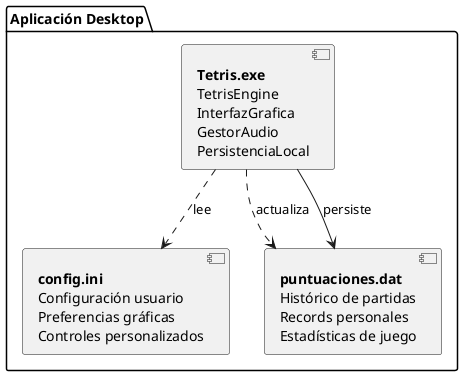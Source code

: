 @startuml

package "Aplicación Desktop" {
  component tetrisExe [
    <b>Tetris.exe</b>
    TetrisEngine
    InterfazGrafica  
    GestorAudio
    PersistenciaLocal
  ]
  
  component configFile [
    <b>config.ini</b>
    Configuración usuario
    Preferencias gráficas
    Controles personalizados
  ]
  
  component scoresFile [
    <b>puntuaciones.dat</b>
    Histórico de partidas
    Records personales
    Estadísticas de juego
  ]
}

' Dependencias
tetrisExe ..> configFile : lee
tetrisExe ..> scoresFile : actualiza
tetrisExe --> scoresFile : persiste

@enduml